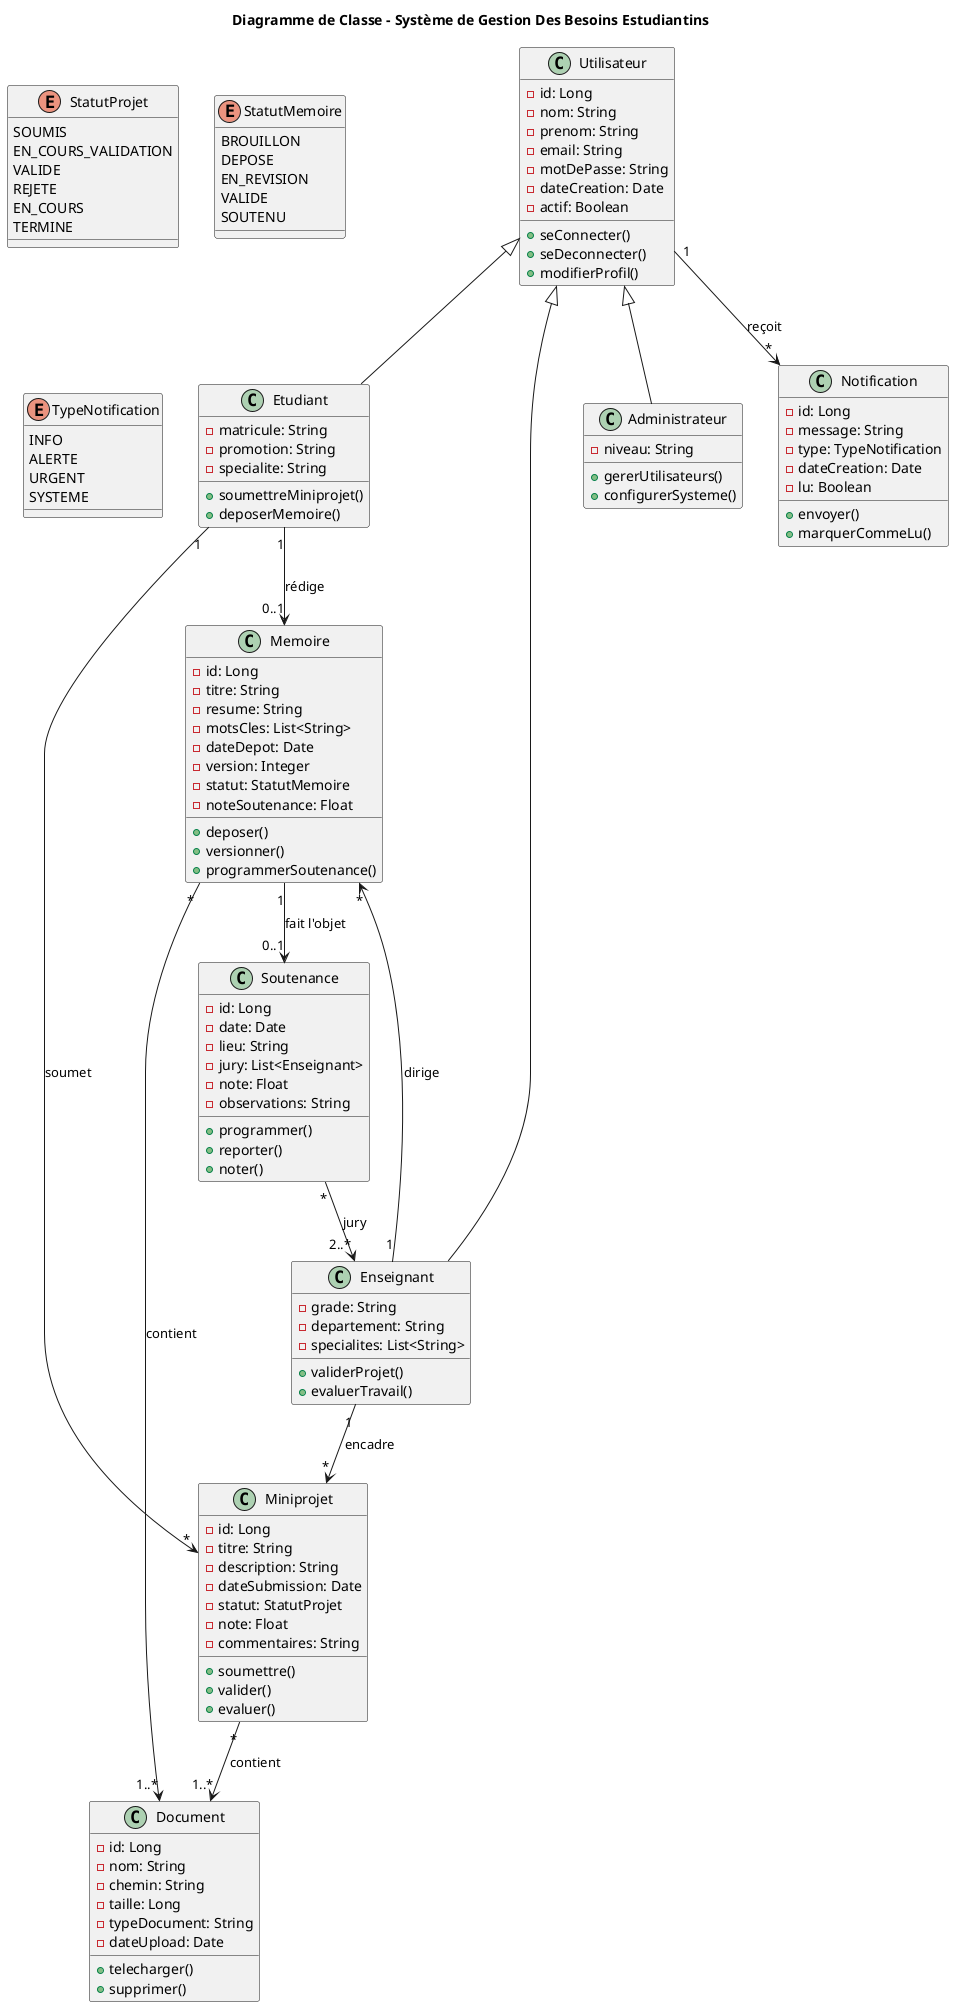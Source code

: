 @startuml "Diagramme de Classe - Système de Gestion Des Besoins Estudiantins"
!define ENTITY class
!define ENUM enum
title Diagramme de Classe - Système de Gestion Des Besoins Estudiantins

' Classes principales
ENTITY Utilisateur {
  - id: Long
  - nom: String
  - prenom: String
  - email: String
  - motDePasse: String
  - dateCreation: Date
  - actif: Boolean
  + seConnecter()
  + seDeconnecter()
  + modifierProfil()
}

ENTITY Etudiant {
  - matricule: String
  - promotion: String
  - specialite: String
  + soumettreMiniprojet()
  + deposerMemoire()
}

ENTITY Enseignant {
  - grade: String
  - departement: String
  - specialites: List<String>
  + validerProjet()
  + evaluerTravail()
}

ENTITY Administrateur {
  - niveau: String
  + gererUtilisateurs()
  + configurerSysteme()
}

ENTITY Miniprojet {
  - id: Long
  - titre: String
  - description: String
  - dateSubmission: Date
  - statut: StatutProjet
  - note: Float
  - commentaires: String
  + soumettre()
  + valider()
  + evaluer()
}

ENTITY Memoire {
  - id: Long
  - titre: String
  - resume: String
  - motsCles: List<String>
  - dateDepot: Date
  - version: Integer
  - statut: StatutMemoire
  - noteSoutenance: Float
  + deposer()
  + versionner()
  + programmerSoutenance()
}

ENTITY Document {
  - id: Long
  - nom: String
  - chemin: String
  - taille: Long
  - typeDocument: String
  - dateUpload: Date
  + telecharger()
  + supprimer()
}

ENTITY Notification {
  - id: Long
  - message: String
  - type: TypeNotification
  - dateCreation: Date
  - lu: Boolean
  + envoyer()
  + marquerCommeLu()
}

ENTITY Soutenance {
  - id: Long
  - date: Date
  - lieu: String
  - jury: List<Enseignant>
  - note: Float
  - observations: String
  + programmer()
  + reporter()
  + noter()
}

' Enums
ENUM StatutProjet {
  SOUMIS
  EN_COURS_VALIDATION
  VALIDE
  REJETE
  EN_COURS
  TERMINE
}

ENUM StatutMemoire {
  BROUILLON
  DEPOSE
  EN_REVISION
  VALIDE
  SOUTENU
}

ENUM TypeNotification {
  INFO
  ALERTE
  URGENT
  SYSTEME
}

' Relations d'héritage
Utilisateur <|-- Etudiant
Utilisateur <|-- Enseignant
Utilisateur <|-- Administrateur

' Associations
Etudiant "1" --> "*" Miniprojet : soumet
Etudiant "1" --> "0..1" Memoire : rédige
Enseignant "1" --> "*" Miniprojet : encadre
Enseignant "1" --> "*" Memoire : dirige
Miniprojet "*" --> "1..*" Document : contient
Memoire "*" --> "1..*" Document : contient
Memoire "1" --> "0..1" Soutenance : fait l'objet
Utilisateur "1" --> "*" Notification : reçoit
Soutenance "*" --> "2..*" Enseignant : jury

@enduml
